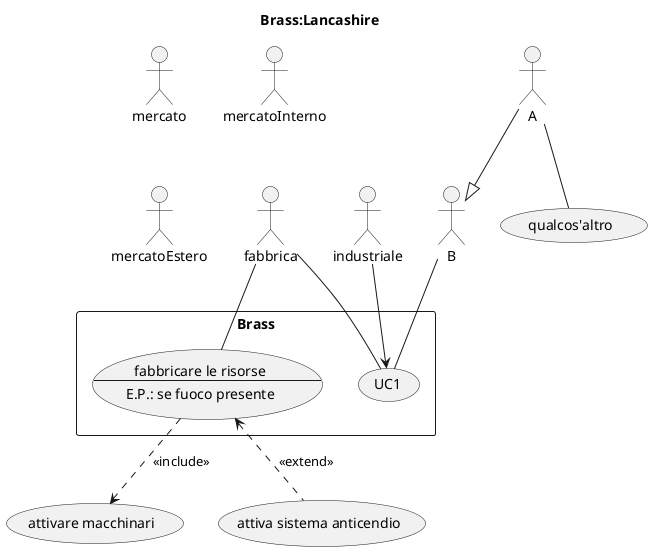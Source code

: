 @startuml
title Brass:Lancashire
:mercato: as m
:mercatoInterno: as mi
:mercatoEstero: as me
rectangle Brass {

(UC1)
'' usecase ID as "de1scrizione"
usecase fabbrica as "
fabbricare le risorse
--
E.P.: se fuoco presente
"

}
:fabbrica: as b
'' commento
:industriale: as actor


:A:
:B:

:A: --|> :B:

:B: -- (UC1)
:A: -- (qualcos'altro)
(attivare macchinari) as mach

fabbrica ..> mach : <<include>>
(attiva sistema anticendio) as temp
''stereotipo
fabbrica <.. temp :<<extend>>
b -- fabbrica

actor --> (UC1)
b -- (UC1)

@enduml